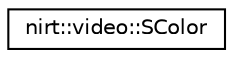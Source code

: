 digraph "Graphical Class Hierarchy"
{
 // LATEX_PDF_SIZE
  edge [fontname="Helvetica",fontsize="10",labelfontname="Helvetica",labelfontsize="10"];
  node [fontname="Helvetica",fontsize="10",shape=record];
  rankdir="LR";
  Node0 [label="nirt::video::SColor",height=0.2,width=0.4,color="black", fillcolor="white", style="filled",URL="$classnirt_1_1video_1_1SColor.html",tooltip="Class representing a 32 bit ARGB color."];
}
